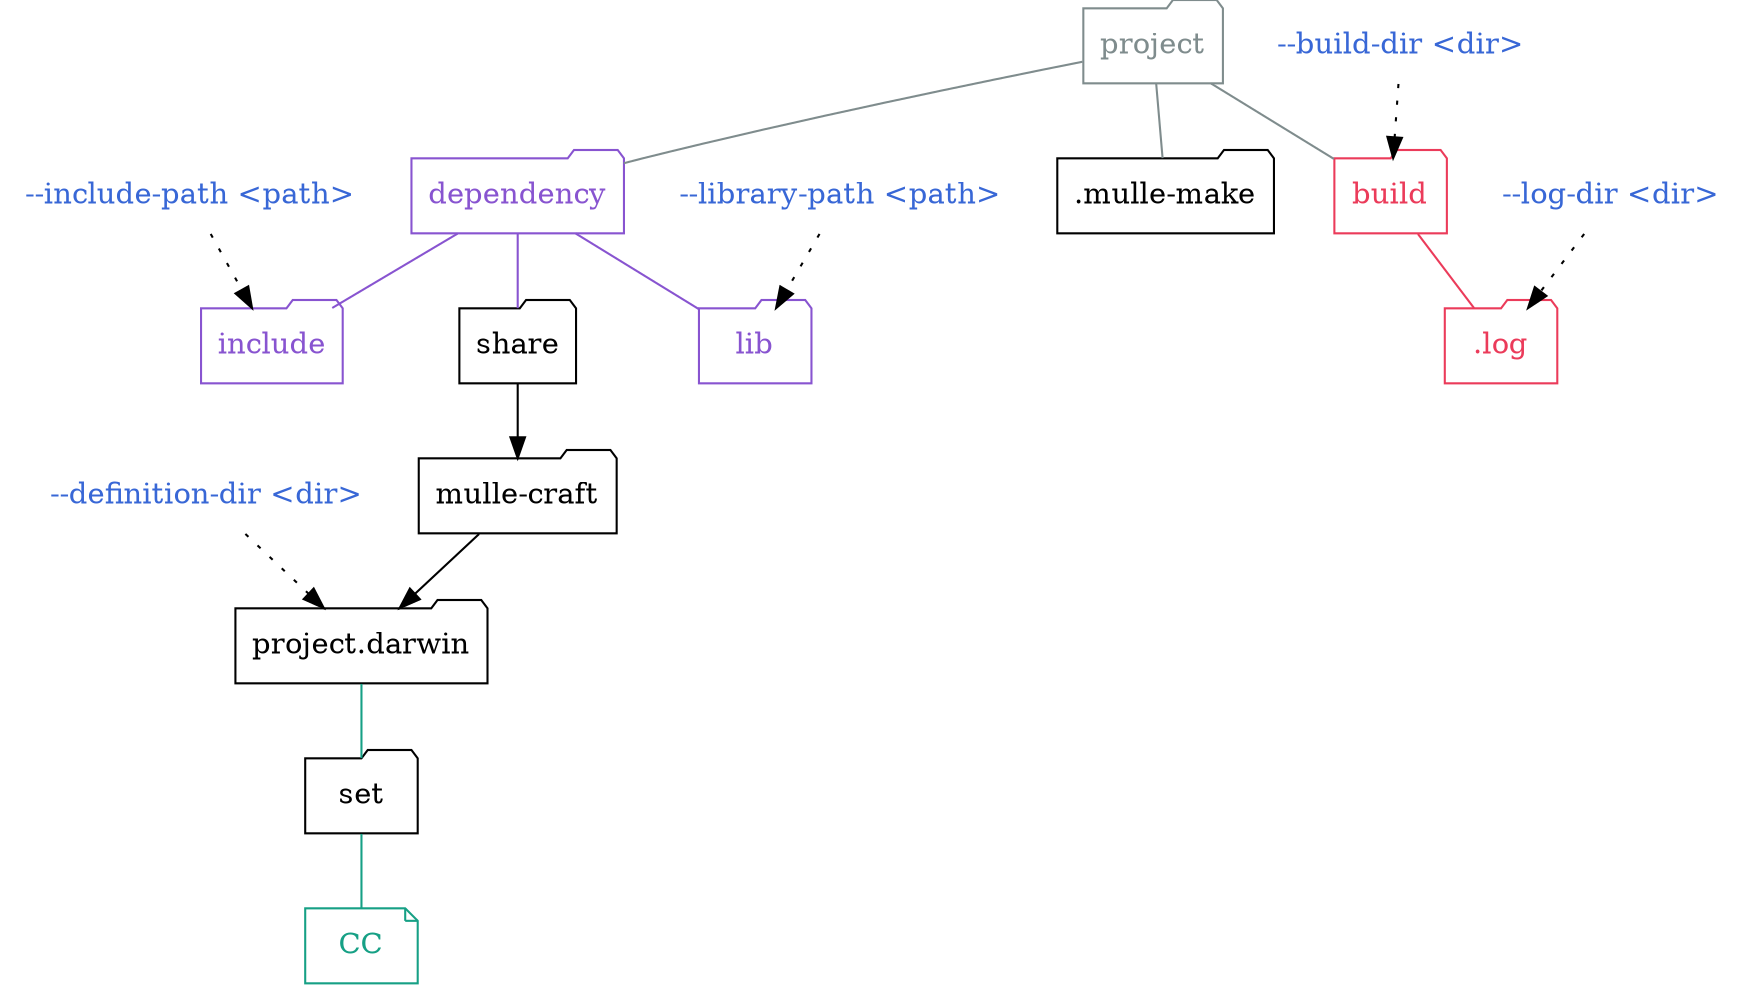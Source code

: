 digraph G {
    graph [rankdir = TD];

    node[ shape=folder];

    "--definition-dir <dir>"                  [ shape="none", fontcolor="#3867d6" ]
    "--definition-dir <dir>" -> "project.darwin"  [ style="dotted"]

    "--build-dir <dir>"                  [ shape="none", fontcolor="#3867d6" ]
    "--build-dir <dir>" -> "build"       [ style="dotted"]

    "--log-dir <dir>"                    [ shape="none", fontcolor="#3867d6" ]
    "--log-dir <dir>" -> ".log"          [ style="dotted"]

    "--include-path <path>"              [ shape="none", fontcolor="#3867d6" ]
    "--include-path <path>" -> "include" [ style="dotted"]

    "--library-path <path>"              [ shape="none", fontcolor="#3867d6" ]
    "--library-path <path>" -> "lib"     [ style="dotted"]

    ".log"                           [ color="#eb3b5a", fontcolor="#eb3b5a" ]
    "build"                          [ color="#16a085", fontcolor="#16a085" ]
    "build"                          [ color="#eb3b5a", fontcolor="#eb3b5a" ]
    "dependency"                     [ color="#8854d0", fontcolor="#8854d0" ]
    "include"                        [ color="#8854d0", fontcolor="#8854d0" ]
    "lib"                            [ color="#8854d0", fontcolor="#8854d0" ]
    "project"                            [ color="#7f8c8d", fontcolor="#7f8c8d" ]

    "project"        -> ".mulle-make"   [ arrowhead="none", color="#7f8c8d" ]
    "project"        -> "build"         [ arrowhead="none", color="#7f8c8d" ]
    "project"        -> "dependency"    [ arrowhead="none", color="#7f8c8d" ]
    "dependency" -> "lib"           [ arrowhead="none", color="#8854d0" ]
    "dependency" -> "include"       [ arrowhead="none", color="#8854d0" ]
    "dependency" -> "share"         [ arrowhead="none", color="#8854d0" ]
    "build"      -> ".log"               [ arrowhead="none", color="#eb3b5a" ]

    "share" -> "mulle-craft" -> "project.darwin"
    "project.darwin" -> "set" -> "CC"             [ arrowhead="none", color="#16a085" ]

    "CC"            [ shape="note", color="#16a085", fontcolor="#16a085" ]
}

